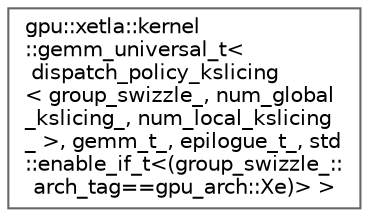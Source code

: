 digraph "Graphical Class Hierarchy"
{
 // LATEX_PDF_SIZE
  bgcolor="transparent";
  edge [fontname=Helvetica,fontsize=10,labelfontname=Helvetica,labelfontsize=10];
  node [fontname=Helvetica,fontsize=10,shape=box,height=0.2,width=0.4];
  rankdir="LR";
  Node0 [id="Node000000",label="gpu::xetla::kernel\l::gemm_universal_t\<\l dispatch_policy_kslicing\l\< group_swizzle_, num_global\l_kslicing_, num_local_kslicing\l_ \>, gemm_t_, epilogue_t_, std\l::enable_if_t\<(group_swizzle_::\larch_tag==gpu_arch::Xe)\> \>",height=0.2,width=0.4,color="grey40", fillcolor="white", style="filled",URL="$classgpu_1_1xetla_1_1kernel_1_1gemm__universal__t_3_01dispatch__policy__kslicing_3_01group__swiz2f6612c2aa0f84e417c6c4e50a6c8f9a.html",tooltip="Is the gemm_universal functor, specialized in kslicing dispatch policy and Xe architecture."];
}
